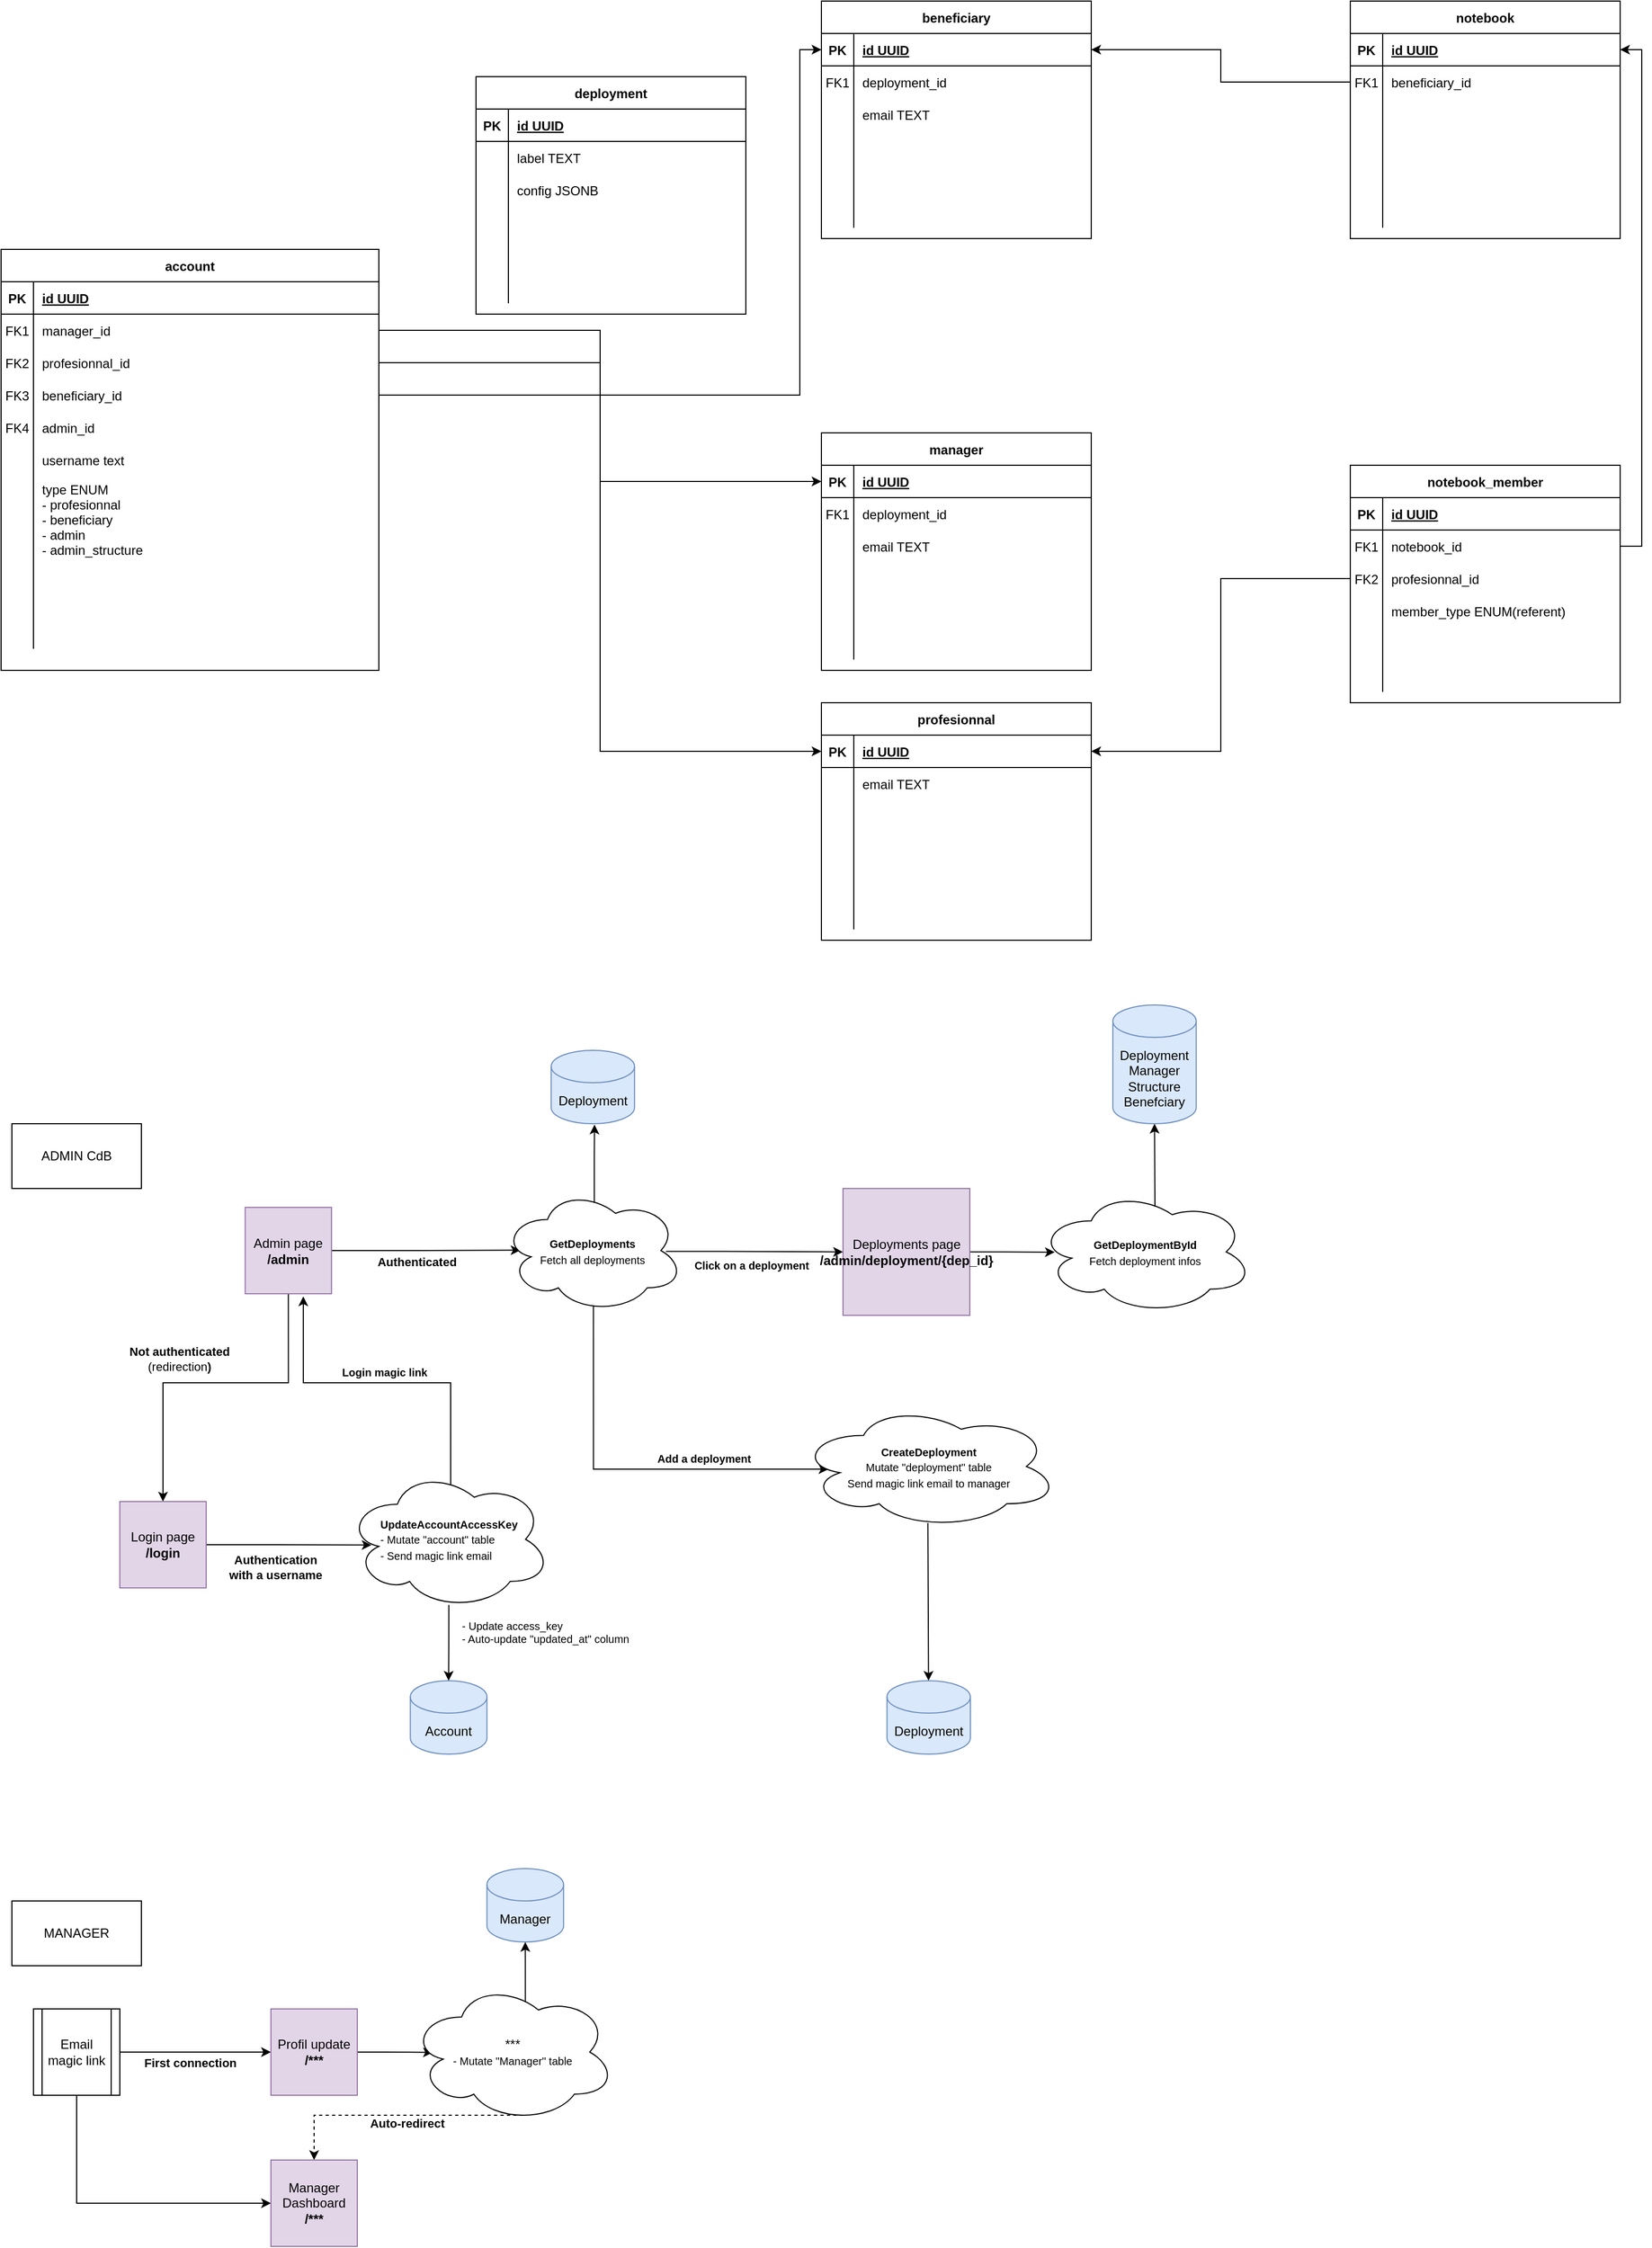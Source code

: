 <mxfile version="16.6.3" type="device"><diagram id="R2lEEEUBdFMjLlhIrx00" name="Page-1"><mxGraphModel dx="1435" dy="2407" grid="1" gridSize="10" guides="1" tooltips="1" connect="1" arrows="1" fold="1" page="1" pageScale="1" pageWidth="850" pageHeight="1100" math="0" shadow="0" extFonts="Permanent Marker^https://fonts.googleapis.com/css?family=Permanent+Marker"><root><mxCell id="0"/><mxCell id="1" parent="0"/><mxCell id="C-vyLk0tnHw3VtMMgP7b-23" value="account" style="shape=table;startSize=30;container=1;collapsible=1;childLayout=tableLayout;fixedRows=1;rowLines=0;fontStyle=1;align=center;resizeLast=1;" parent="1" vertex="1"><mxGeometry x="70" y="-810" width="350" height="390" as="geometry"/></mxCell><mxCell id="C-vyLk0tnHw3VtMMgP7b-24" value="" style="shape=partialRectangle;collapsible=0;dropTarget=0;pointerEvents=0;fillColor=none;points=[[0,0.5],[1,0.5]];portConstraint=eastwest;top=0;left=0;right=0;bottom=1;" parent="C-vyLk0tnHw3VtMMgP7b-23" vertex="1"><mxGeometry y="30" width="350" height="30" as="geometry"/></mxCell><mxCell id="C-vyLk0tnHw3VtMMgP7b-25" value="PK" style="shape=partialRectangle;overflow=hidden;connectable=0;fillColor=none;top=0;left=0;bottom=0;right=0;fontStyle=1;" parent="C-vyLk0tnHw3VtMMgP7b-24" vertex="1"><mxGeometry width="30" height="30" as="geometry"><mxRectangle width="30" height="30" as="alternateBounds"/></mxGeometry></mxCell><mxCell id="C-vyLk0tnHw3VtMMgP7b-26" value="id UUID" style="shape=partialRectangle;overflow=hidden;connectable=0;fillColor=none;top=0;left=0;bottom=0;right=0;align=left;spacingLeft=6;fontStyle=5;" parent="C-vyLk0tnHw3VtMMgP7b-24" vertex="1"><mxGeometry x="30" width="320" height="30" as="geometry"><mxRectangle width="320" height="30" as="alternateBounds"/></mxGeometry></mxCell><mxCell id="C-vyLk0tnHw3VtMMgP7b-27" value="" style="shape=partialRectangle;collapsible=0;dropTarget=0;pointerEvents=0;fillColor=none;points=[[0,0.5],[1,0.5]];portConstraint=eastwest;top=0;left=0;right=0;bottom=0;" parent="C-vyLk0tnHw3VtMMgP7b-23" vertex="1"><mxGeometry y="60" width="350" height="30" as="geometry"/></mxCell><mxCell id="C-vyLk0tnHw3VtMMgP7b-28" value="FK1" style="shape=partialRectangle;overflow=hidden;connectable=0;fillColor=none;top=0;left=0;bottom=0;right=0;" parent="C-vyLk0tnHw3VtMMgP7b-27" vertex="1"><mxGeometry width="30" height="30" as="geometry"><mxRectangle width="30" height="30" as="alternateBounds"/></mxGeometry></mxCell><mxCell id="C-vyLk0tnHw3VtMMgP7b-29" value="manager_id" style="shape=partialRectangle;overflow=hidden;connectable=0;fillColor=none;top=0;left=0;bottom=0;right=0;align=left;spacingLeft=6;" parent="C-vyLk0tnHw3VtMMgP7b-27" vertex="1"><mxGeometry x="30" width="320" height="30" as="geometry"><mxRectangle width="320" height="30" as="alternateBounds"/></mxGeometry></mxCell><mxCell id="tejr8OILe2dR3fvIAUpk-4" value="" style="shape=partialRectangle;collapsible=0;dropTarget=0;pointerEvents=0;fillColor=none;points=[[0,0.5],[1,0.5]];portConstraint=eastwest;top=0;left=0;right=0;bottom=0;" parent="C-vyLk0tnHw3VtMMgP7b-23" vertex="1"><mxGeometry y="90" width="350" height="30" as="geometry"/></mxCell><mxCell id="tejr8OILe2dR3fvIAUpk-5" value="FK2" style="shape=partialRectangle;overflow=hidden;connectable=0;fillColor=none;top=0;left=0;bottom=0;right=0;" parent="tejr8OILe2dR3fvIAUpk-4" vertex="1"><mxGeometry width="30" height="30" as="geometry"><mxRectangle width="30" height="30" as="alternateBounds"/></mxGeometry></mxCell><mxCell id="tejr8OILe2dR3fvIAUpk-6" value="profesionnal_id" style="shape=partialRectangle;overflow=hidden;connectable=0;fillColor=none;top=0;left=0;bottom=0;right=0;align=left;spacingLeft=6;" parent="tejr8OILe2dR3fvIAUpk-4" vertex="1"><mxGeometry x="30" width="320" height="30" as="geometry"><mxRectangle width="320" height="30" as="alternateBounds"/></mxGeometry></mxCell><mxCell id="tejr8OILe2dR3fvIAUpk-7" value="" style="shape=partialRectangle;collapsible=0;dropTarget=0;pointerEvents=0;fillColor=none;points=[[0,0.5],[1,0.5]];portConstraint=eastwest;top=0;left=0;right=0;bottom=0;" parent="C-vyLk0tnHw3VtMMgP7b-23" vertex="1"><mxGeometry y="120" width="350" height="30" as="geometry"/></mxCell><mxCell id="tejr8OILe2dR3fvIAUpk-8" value="FK3" style="shape=partialRectangle;overflow=hidden;connectable=0;fillColor=none;top=0;left=0;bottom=0;right=0;" parent="tejr8OILe2dR3fvIAUpk-7" vertex="1"><mxGeometry width="30" height="30" as="geometry"><mxRectangle width="30" height="30" as="alternateBounds"/></mxGeometry></mxCell><mxCell id="tejr8OILe2dR3fvIAUpk-9" value="beneficiary_id" style="shape=partialRectangle;overflow=hidden;connectable=0;fillColor=none;top=0;left=0;bottom=0;right=0;align=left;spacingLeft=6;" parent="tejr8OILe2dR3fvIAUpk-7" vertex="1"><mxGeometry x="30" width="320" height="30" as="geometry"><mxRectangle width="320" height="30" as="alternateBounds"/></mxGeometry></mxCell><mxCell id="tejr8OILe2dR3fvIAUpk-10" value="" style="shape=partialRectangle;collapsible=0;dropTarget=0;pointerEvents=0;fillColor=none;points=[[0,0.5],[1,0.5]];portConstraint=eastwest;top=0;left=0;right=0;bottom=0;" parent="C-vyLk0tnHw3VtMMgP7b-23" vertex="1"><mxGeometry y="150" width="350" height="30" as="geometry"/></mxCell><mxCell id="tejr8OILe2dR3fvIAUpk-11" value="FK4" style="shape=partialRectangle;overflow=hidden;connectable=0;fillColor=none;top=0;left=0;bottom=0;right=0;" parent="tejr8OILe2dR3fvIAUpk-10" vertex="1"><mxGeometry width="30" height="30" as="geometry"><mxRectangle width="30" height="30" as="alternateBounds"/></mxGeometry></mxCell><mxCell id="tejr8OILe2dR3fvIAUpk-12" value="admin_id" style="shape=partialRectangle;overflow=hidden;connectable=0;fillColor=none;top=0;left=0;bottom=0;right=0;align=left;spacingLeft=6;" parent="tejr8OILe2dR3fvIAUpk-10" vertex="1"><mxGeometry x="30" width="320" height="30" as="geometry"><mxRectangle width="320" height="30" as="alternateBounds"/></mxGeometry></mxCell><mxCell id="tejr8OILe2dR3fvIAUpk-1" value="" style="shape=partialRectangle;collapsible=0;dropTarget=0;pointerEvents=0;fillColor=none;points=[[0,0.5],[1,0.5]];portConstraint=eastwest;top=0;left=0;right=0;bottom=0;" parent="C-vyLk0tnHw3VtMMgP7b-23" vertex="1"><mxGeometry y="180" width="350" height="30" as="geometry"/></mxCell><mxCell id="tejr8OILe2dR3fvIAUpk-2" value="" style="shape=partialRectangle;overflow=hidden;connectable=0;fillColor=none;top=0;left=0;bottom=0;right=0;" parent="tejr8OILe2dR3fvIAUpk-1" vertex="1"><mxGeometry width="30" height="30" as="geometry"><mxRectangle width="30" height="30" as="alternateBounds"/></mxGeometry></mxCell><mxCell id="tejr8OILe2dR3fvIAUpk-3" value="username text" style="shape=partialRectangle;overflow=hidden;connectable=0;fillColor=none;top=0;left=0;bottom=0;right=0;align=left;spacingLeft=6;" parent="tejr8OILe2dR3fvIAUpk-1" vertex="1"><mxGeometry x="30" width="320" height="30" as="geometry"><mxRectangle width="320" height="30" as="alternateBounds"/></mxGeometry></mxCell><mxCell id="tejr8OILe2dR3fvIAUpk-138" value="" style="shape=partialRectangle;collapsible=0;dropTarget=0;pointerEvents=0;fillColor=none;points=[[0,0.5],[1,0.5]];portConstraint=eastwest;top=0;left=0;right=0;bottom=0;" parent="C-vyLk0tnHw3VtMMgP7b-23" vertex="1"><mxGeometry y="210" width="350" height="80" as="geometry"/></mxCell><mxCell id="tejr8OILe2dR3fvIAUpk-139" value="" style="shape=partialRectangle;overflow=hidden;connectable=0;fillColor=none;top=0;left=0;bottom=0;right=0;" parent="tejr8OILe2dR3fvIAUpk-138" vertex="1"><mxGeometry width="30" height="80" as="geometry"><mxRectangle width="30" height="80" as="alternateBounds"/></mxGeometry></mxCell><mxCell id="tejr8OILe2dR3fvIAUpk-140" value="type ENUM&#xA;- profesionnal&#xA;- beneficiary&#xA;- admin&#xA;- admin_structure" style="shape=partialRectangle;overflow=hidden;connectable=0;fillColor=none;top=0;left=0;bottom=0;right=0;align=left;spacingLeft=6;" parent="tejr8OILe2dR3fvIAUpk-138" vertex="1"><mxGeometry x="30" width="320" height="80" as="geometry"><mxRectangle width="320" height="80" as="alternateBounds"/></mxGeometry></mxCell><mxCell id="tejr8OILe2dR3fvIAUpk-144" value="" style="shape=partialRectangle;collapsible=0;dropTarget=0;pointerEvents=0;fillColor=none;points=[[0,0.5],[1,0.5]];portConstraint=eastwest;top=0;left=0;right=0;bottom=0;" parent="C-vyLk0tnHw3VtMMgP7b-23" vertex="1"><mxGeometry y="290" width="350" height="80" as="geometry"/></mxCell><mxCell id="tejr8OILe2dR3fvIAUpk-145" value="" style="shape=partialRectangle;overflow=hidden;connectable=0;fillColor=none;top=0;left=0;bottom=0;right=0;" parent="tejr8OILe2dR3fvIAUpk-144" vertex="1"><mxGeometry width="30" height="80" as="geometry"><mxRectangle width="30" height="80" as="alternateBounds"/></mxGeometry></mxCell><mxCell id="tejr8OILe2dR3fvIAUpk-146" value="" style="shape=partialRectangle;overflow=hidden;connectable=0;fillColor=none;top=0;left=0;bottom=0;right=0;align=left;spacingLeft=6;" parent="tejr8OILe2dR3fvIAUpk-144" vertex="1"><mxGeometry x="30" width="320" height="80" as="geometry"><mxRectangle width="320" height="80" as="alternateBounds"/></mxGeometry></mxCell><mxCell id="tejr8OILe2dR3fvIAUpk-13" value="manager" style="shape=table;startSize=30;container=1;collapsible=1;childLayout=tableLayout;fixedRows=1;rowLines=0;fontStyle=1;align=center;resizeLast=1;" parent="1" vertex="1"><mxGeometry x="830" y="-640" width="250" height="220" as="geometry"/></mxCell><mxCell id="tejr8OILe2dR3fvIAUpk-14" value="" style="shape=partialRectangle;collapsible=0;dropTarget=0;pointerEvents=0;fillColor=none;points=[[0,0.5],[1,0.5]];portConstraint=eastwest;top=0;left=0;right=0;bottom=1;" parent="tejr8OILe2dR3fvIAUpk-13" vertex="1"><mxGeometry y="30" width="250" height="30" as="geometry"/></mxCell><mxCell id="tejr8OILe2dR3fvIAUpk-15" value="PK" style="shape=partialRectangle;overflow=hidden;connectable=0;fillColor=none;top=0;left=0;bottom=0;right=0;fontStyle=1;" parent="tejr8OILe2dR3fvIAUpk-14" vertex="1"><mxGeometry width="30" height="30" as="geometry"><mxRectangle width="30" height="30" as="alternateBounds"/></mxGeometry></mxCell><mxCell id="tejr8OILe2dR3fvIAUpk-16" value="id UUID" style="shape=partialRectangle;overflow=hidden;connectable=0;fillColor=none;top=0;left=0;bottom=0;right=0;align=left;spacingLeft=6;fontStyle=5;" parent="tejr8OILe2dR3fvIAUpk-14" vertex="1"><mxGeometry x="30" width="220" height="30" as="geometry"><mxRectangle width="220" height="30" as="alternateBounds"/></mxGeometry></mxCell><mxCell id="tejr8OILe2dR3fvIAUpk-17" value="" style="shape=partialRectangle;collapsible=0;dropTarget=0;pointerEvents=0;fillColor=none;points=[[0,0.5],[1,0.5]];portConstraint=eastwest;top=0;left=0;right=0;bottom=0;" parent="tejr8OILe2dR3fvIAUpk-13" vertex="1"><mxGeometry y="60" width="250" height="30" as="geometry"/></mxCell><mxCell id="tejr8OILe2dR3fvIAUpk-18" value="FK1" style="shape=partialRectangle;overflow=hidden;connectable=0;fillColor=none;top=0;left=0;bottom=0;right=0;" parent="tejr8OILe2dR3fvIAUpk-17" vertex="1"><mxGeometry width="30" height="30" as="geometry"><mxRectangle width="30" height="30" as="alternateBounds"/></mxGeometry></mxCell><mxCell id="tejr8OILe2dR3fvIAUpk-19" value="deployment_id" style="shape=partialRectangle;overflow=hidden;connectable=0;fillColor=none;top=0;left=0;bottom=0;right=0;align=left;spacingLeft=6;" parent="tejr8OILe2dR3fvIAUpk-17" vertex="1"><mxGeometry x="30" width="220" height="30" as="geometry"><mxRectangle width="220" height="30" as="alternateBounds"/></mxGeometry></mxCell><mxCell id="tejr8OILe2dR3fvIAUpk-20" value="" style="shape=partialRectangle;collapsible=0;dropTarget=0;pointerEvents=0;fillColor=none;points=[[0,0.5],[1,0.5]];portConstraint=eastwest;top=0;left=0;right=0;bottom=0;" parent="tejr8OILe2dR3fvIAUpk-13" vertex="1"><mxGeometry y="90" width="250" height="30" as="geometry"/></mxCell><mxCell id="tejr8OILe2dR3fvIAUpk-21" value="" style="shape=partialRectangle;overflow=hidden;connectable=0;fillColor=none;top=0;left=0;bottom=0;right=0;" parent="tejr8OILe2dR3fvIAUpk-20" vertex="1"><mxGeometry width="30" height="30" as="geometry"><mxRectangle width="30" height="30" as="alternateBounds"/></mxGeometry></mxCell><mxCell id="tejr8OILe2dR3fvIAUpk-22" value="email TEXT" style="shape=partialRectangle;overflow=hidden;connectable=0;fillColor=none;top=0;left=0;bottom=0;right=0;align=left;spacingLeft=6;" parent="tejr8OILe2dR3fvIAUpk-20" vertex="1"><mxGeometry x="30" width="220" height="30" as="geometry"><mxRectangle width="220" height="30" as="alternateBounds"/></mxGeometry></mxCell><mxCell id="tejr8OILe2dR3fvIAUpk-23" value="" style="shape=partialRectangle;collapsible=0;dropTarget=0;pointerEvents=0;fillColor=none;points=[[0,0.5],[1,0.5]];portConstraint=eastwest;top=0;left=0;right=0;bottom=0;" parent="tejr8OILe2dR3fvIAUpk-13" vertex="1"><mxGeometry y="120" width="250" height="30" as="geometry"/></mxCell><mxCell id="tejr8OILe2dR3fvIAUpk-24" value="" style="shape=partialRectangle;overflow=hidden;connectable=0;fillColor=none;top=0;left=0;bottom=0;right=0;" parent="tejr8OILe2dR3fvIAUpk-23" vertex="1"><mxGeometry width="30" height="30" as="geometry"><mxRectangle width="30" height="30" as="alternateBounds"/></mxGeometry></mxCell><mxCell id="tejr8OILe2dR3fvIAUpk-25" value="" style="shape=partialRectangle;overflow=hidden;connectable=0;fillColor=none;top=0;left=0;bottom=0;right=0;align=left;spacingLeft=6;" parent="tejr8OILe2dR3fvIAUpk-23" vertex="1"><mxGeometry x="30" width="220" height="30" as="geometry"><mxRectangle width="220" height="30" as="alternateBounds"/></mxGeometry></mxCell><mxCell id="tejr8OILe2dR3fvIAUpk-26" value="" style="shape=partialRectangle;collapsible=0;dropTarget=0;pointerEvents=0;fillColor=none;points=[[0,0.5],[1,0.5]];portConstraint=eastwest;top=0;left=0;right=0;bottom=0;" parent="tejr8OILe2dR3fvIAUpk-13" vertex="1"><mxGeometry y="150" width="250" height="30" as="geometry"/></mxCell><mxCell id="tejr8OILe2dR3fvIAUpk-27" value="" style="shape=partialRectangle;overflow=hidden;connectable=0;fillColor=none;top=0;left=0;bottom=0;right=0;" parent="tejr8OILe2dR3fvIAUpk-26" vertex="1"><mxGeometry width="30" height="30" as="geometry"><mxRectangle width="30" height="30" as="alternateBounds"/></mxGeometry></mxCell><mxCell id="tejr8OILe2dR3fvIAUpk-28" value="" style="shape=partialRectangle;overflow=hidden;connectable=0;fillColor=none;top=0;left=0;bottom=0;right=0;align=left;spacingLeft=6;" parent="tejr8OILe2dR3fvIAUpk-26" vertex="1"><mxGeometry x="30" width="220" height="30" as="geometry"><mxRectangle width="220" height="30" as="alternateBounds"/></mxGeometry></mxCell><mxCell id="tejr8OILe2dR3fvIAUpk-29" value="" style="shape=partialRectangle;collapsible=0;dropTarget=0;pointerEvents=0;fillColor=none;points=[[0,0.5],[1,0.5]];portConstraint=eastwest;top=0;left=0;right=0;bottom=0;" parent="tejr8OILe2dR3fvIAUpk-13" vertex="1"><mxGeometry y="180" width="250" height="30" as="geometry"/></mxCell><mxCell id="tejr8OILe2dR3fvIAUpk-30" value="" style="shape=partialRectangle;overflow=hidden;connectable=0;fillColor=none;top=0;left=0;bottom=0;right=0;" parent="tejr8OILe2dR3fvIAUpk-29" vertex="1"><mxGeometry width="30" height="30" as="geometry"><mxRectangle width="30" height="30" as="alternateBounds"/></mxGeometry></mxCell><mxCell id="tejr8OILe2dR3fvIAUpk-31" value="" style="shape=partialRectangle;overflow=hidden;connectable=0;fillColor=none;top=0;left=0;bottom=0;right=0;align=left;spacingLeft=6;" parent="tejr8OILe2dR3fvIAUpk-29" vertex="1"><mxGeometry x="30" width="220" height="30" as="geometry"><mxRectangle width="220" height="30" as="alternateBounds"/></mxGeometry></mxCell><mxCell id="tejr8OILe2dR3fvIAUpk-32" style="edgeStyle=orthogonalEdgeStyle;rounded=0;orthogonalLoop=1;jettySize=auto;html=1;entryX=0;entryY=0.5;entryDx=0;entryDy=0;" parent="1" source="C-vyLk0tnHw3VtMMgP7b-27" target="tejr8OILe2dR3fvIAUpk-14" edge="1"><mxGeometry relative="1" as="geometry"/></mxCell><mxCell id="tejr8OILe2dR3fvIAUpk-33" value="beneficiary" style="shape=table;startSize=30;container=1;collapsible=1;childLayout=tableLayout;fixedRows=1;rowLines=0;fontStyle=1;align=center;resizeLast=1;" parent="1" vertex="1"><mxGeometry x="830" y="-1040" width="250" height="220" as="geometry"/></mxCell><mxCell id="tejr8OILe2dR3fvIAUpk-34" value="" style="shape=partialRectangle;collapsible=0;dropTarget=0;pointerEvents=0;fillColor=none;points=[[0,0.5],[1,0.5]];portConstraint=eastwest;top=0;left=0;right=0;bottom=1;" parent="tejr8OILe2dR3fvIAUpk-33" vertex="1"><mxGeometry y="30" width="250" height="30" as="geometry"/></mxCell><mxCell id="tejr8OILe2dR3fvIAUpk-35" value="PK" style="shape=partialRectangle;overflow=hidden;connectable=0;fillColor=none;top=0;left=0;bottom=0;right=0;fontStyle=1;" parent="tejr8OILe2dR3fvIAUpk-34" vertex="1"><mxGeometry width="30" height="30" as="geometry"><mxRectangle width="30" height="30" as="alternateBounds"/></mxGeometry></mxCell><mxCell id="tejr8OILe2dR3fvIAUpk-36" value="id UUID" style="shape=partialRectangle;overflow=hidden;connectable=0;fillColor=none;top=0;left=0;bottom=0;right=0;align=left;spacingLeft=6;fontStyle=5;" parent="tejr8OILe2dR3fvIAUpk-34" vertex="1"><mxGeometry x="30" width="220" height="30" as="geometry"><mxRectangle width="220" height="30" as="alternateBounds"/></mxGeometry></mxCell><mxCell id="tejr8OILe2dR3fvIAUpk-37" value="" style="shape=partialRectangle;collapsible=0;dropTarget=0;pointerEvents=0;fillColor=none;points=[[0,0.5],[1,0.5]];portConstraint=eastwest;top=0;left=0;right=0;bottom=0;" parent="tejr8OILe2dR3fvIAUpk-33" vertex="1"><mxGeometry y="60" width="250" height="30" as="geometry"/></mxCell><mxCell id="tejr8OILe2dR3fvIAUpk-38" value="FK1" style="shape=partialRectangle;overflow=hidden;connectable=0;fillColor=none;top=0;left=0;bottom=0;right=0;" parent="tejr8OILe2dR3fvIAUpk-37" vertex="1"><mxGeometry width="30" height="30" as="geometry"><mxRectangle width="30" height="30" as="alternateBounds"/></mxGeometry></mxCell><mxCell id="tejr8OILe2dR3fvIAUpk-39" value="deployment_id" style="shape=partialRectangle;overflow=hidden;connectable=0;fillColor=none;top=0;left=0;bottom=0;right=0;align=left;spacingLeft=6;" parent="tejr8OILe2dR3fvIAUpk-37" vertex="1"><mxGeometry x="30" width="220" height="30" as="geometry"><mxRectangle width="220" height="30" as="alternateBounds"/></mxGeometry></mxCell><mxCell id="tejr8OILe2dR3fvIAUpk-40" value="" style="shape=partialRectangle;collapsible=0;dropTarget=0;pointerEvents=0;fillColor=none;points=[[0,0.5],[1,0.5]];portConstraint=eastwest;top=0;left=0;right=0;bottom=0;" parent="tejr8OILe2dR3fvIAUpk-33" vertex="1"><mxGeometry y="90" width="250" height="30" as="geometry"/></mxCell><mxCell id="tejr8OILe2dR3fvIAUpk-41" value="" style="shape=partialRectangle;overflow=hidden;connectable=0;fillColor=none;top=0;left=0;bottom=0;right=0;" parent="tejr8OILe2dR3fvIAUpk-40" vertex="1"><mxGeometry width="30" height="30" as="geometry"><mxRectangle width="30" height="30" as="alternateBounds"/></mxGeometry></mxCell><mxCell id="tejr8OILe2dR3fvIAUpk-42" value="email TEXT" style="shape=partialRectangle;overflow=hidden;connectable=0;fillColor=none;top=0;left=0;bottom=0;right=0;align=left;spacingLeft=6;" parent="tejr8OILe2dR3fvIAUpk-40" vertex="1"><mxGeometry x="30" width="220" height="30" as="geometry"><mxRectangle width="220" height="30" as="alternateBounds"/></mxGeometry></mxCell><mxCell id="tejr8OILe2dR3fvIAUpk-43" value="" style="shape=partialRectangle;collapsible=0;dropTarget=0;pointerEvents=0;fillColor=none;points=[[0,0.5],[1,0.5]];portConstraint=eastwest;top=0;left=0;right=0;bottom=0;" parent="tejr8OILe2dR3fvIAUpk-33" vertex="1"><mxGeometry y="120" width="250" height="30" as="geometry"/></mxCell><mxCell id="tejr8OILe2dR3fvIAUpk-44" value="" style="shape=partialRectangle;overflow=hidden;connectable=0;fillColor=none;top=0;left=0;bottom=0;right=0;" parent="tejr8OILe2dR3fvIAUpk-43" vertex="1"><mxGeometry width="30" height="30" as="geometry"><mxRectangle width="30" height="30" as="alternateBounds"/></mxGeometry></mxCell><mxCell id="tejr8OILe2dR3fvIAUpk-45" value="" style="shape=partialRectangle;overflow=hidden;connectable=0;fillColor=none;top=0;left=0;bottom=0;right=0;align=left;spacingLeft=6;" parent="tejr8OILe2dR3fvIAUpk-43" vertex="1"><mxGeometry x="30" width="220" height="30" as="geometry"><mxRectangle width="220" height="30" as="alternateBounds"/></mxGeometry></mxCell><mxCell id="tejr8OILe2dR3fvIAUpk-46" value="" style="shape=partialRectangle;collapsible=0;dropTarget=0;pointerEvents=0;fillColor=none;points=[[0,0.5],[1,0.5]];portConstraint=eastwest;top=0;left=0;right=0;bottom=0;" parent="tejr8OILe2dR3fvIAUpk-33" vertex="1"><mxGeometry y="150" width="250" height="30" as="geometry"/></mxCell><mxCell id="tejr8OILe2dR3fvIAUpk-47" value="" style="shape=partialRectangle;overflow=hidden;connectable=0;fillColor=none;top=0;left=0;bottom=0;right=0;" parent="tejr8OILe2dR3fvIAUpk-46" vertex="1"><mxGeometry width="30" height="30" as="geometry"><mxRectangle width="30" height="30" as="alternateBounds"/></mxGeometry></mxCell><mxCell id="tejr8OILe2dR3fvIAUpk-48" value="" style="shape=partialRectangle;overflow=hidden;connectable=0;fillColor=none;top=0;left=0;bottom=0;right=0;align=left;spacingLeft=6;" parent="tejr8OILe2dR3fvIAUpk-46" vertex="1"><mxGeometry x="30" width="220" height="30" as="geometry"><mxRectangle width="220" height="30" as="alternateBounds"/></mxGeometry></mxCell><mxCell id="tejr8OILe2dR3fvIAUpk-49" value="" style="shape=partialRectangle;collapsible=0;dropTarget=0;pointerEvents=0;fillColor=none;points=[[0,0.5],[1,0.5]];portConstraint=eastwest;top=0;left=0;right=0;bottom=0;" parent="tejr8OILe2dR3fvIAUpk-33" vertex="1"><mxGeometry y="180" width="250" height="30" as="geometry"/></mxCell><mxCell id="tejr8OILe2dR3fvIAUpk-50" value="" style="shape=partialRectangle;overflow=hidden;connectable=0;fillColor=none;top=0;left=0;bottom=0;right=0;" parent="tejr8OILe2dR3fvIAUpk-49" vertex="1"><mxGeometry width="30" height="30" as="geometry"><mxRectangle width="30" height="30" as="alternateBounds"/></mxGeometry></mxCell><mxCell id="tejr8OILe2dR3fvIAUpk-51" value="" style="shape=partialRectangle;overflow=hidden;connectable=0;fillColor=none;top=0;left=0;bottom=0;right=0;align=left;spacingLeft=6;" parent="tejr8OILe2dR3fvIAUpk-49" vertex="1"><mxGeometry x="30" width="220" height="30" as="geometry"><mxRectangle width="220" height="30" as="alternateBounds"/></mxGeometry></mxCell><mxCell id="tejr8OILe2dR3fvIAUpk-52" style="edgeStyle=orthogonalEdgeStyle;rounded=0;orthogonalLoop=1;jettySize=auto;html=1;" parent="1" source="tejr8OILe2dR3fvIAUpk-7" target="tejr8OILe2dR3fvIAUpk-34" edge="1"><mxGeometry relative="1" as="geometry"><Array as="points"><mxPoint x="810" y="-675"/><mxPoint x="810" y="-995"/></Array></mxGeometry></mxCell><mxCell id="tejr8OILe2dR3fvIAUpk-53" value="notebook" style="shape=table;startSize=30;container=1;collapsible=1;childLayout=tableLayout;fixedRows=1;rowLines=0;fontStyle=1;align=center;resizeLast=1;" parent="1" vertex="1"><mxGeometry x="1320" y="-1040" width="250" height="220" as="geometry"/></mxCell><mxCell id="tejr8OILe2dR3fvIAUpk-54" value="" style="shape=partialRectangle;collapsible=0;dropTarget=0;pointerEvents=0;fillColor=none;points=[[0,0.5],[1,0.5]];portConstraint=eastwest;top=0;left=0;right=0;bottom=1;" parent="tejr8OILe2dR3fvIAUpk-53" vertex="1"><mxGeometry y="30" width="250" height="30" as="geometry"/></mxCell><mxCell id="tejr8OILe2dR3fvIAUpk-55" value="PK" style="shape=partialRectangle;overflow=hidden;connectable=0;fillColor=none;top=0;left=0;bottom=0;right=0;fontStyle=1;" parent="tejr8OILe2dR3fvIAUpk-54" vertex="1"><mxGeometry width="30" height="30" as="geometry"><mxRectangle width="30" height="30" as="alternateBounds"/></mxGeometry></mxCell><mxCell id="tejr8OILe2dR3fvIAUpk-56" value="id UUID" style="shape=partialRectangle;overflow=hidden;connectable=0;fillColor=none;top=0;left=0;bottom=0;right=0;align=left;spacingLeft=6;fontStyle=5;" parent="tejr8OILe2dR3fvIAUpk-54" vertex="1"><mxGeometry x="30" width="220" height="30" as="geometry"><mxRectangle width="220" height="30" as="alternateBounds"/></mxGeometry></mxCell><mxCell id="tejr8OILe2dR3fvIAUpk-57" value="" style="shape=partialRectangle;collapsible=0;dropTarget=0;pointerEvents=0;fillColor=none;points=[[0,0.5],[1,0.5]];portConstraint=eastwest;top=0;left=0;right=0;bottom=0;" parent="tejr8OILe2dR3fvIAUpk-53" vertex="1"><mxGeometry y="60" width="250" height="30" as="geometry"/></mxCell><mxCell id="tejr8OILe2dR3fvIAUpk-58" value="FK1" style="shape=partialRectangle;overflow=hidden;connectable=0;fillColor=none;top=0;left=0;bottom=0;right=0;" parent="tejr8OILe2dR3fvIAUpk-57" vertex="1"><mxGeometry width="30" height="30" as="geometry"><mxRectangle width="30" height="30" as="alternateBounds"/></mxGeometry></mxCell><mxCell id="tejr8OILe2dR3fvIAUpk-59" value="beneficiary_id" style="shape=partialRectangle;overflow=hidden;connectable=0;fillColor=none;top=0;left=0;bottom=0;right=0;align=left;spacingLeft=6;" parent="tejr8OILe2dR3fvIAUpk-57" vertex="1"><mxGeometry x="30" width="220" height="30" as="geometry"><mxRectangle width="220" height="30" as="alternateBounds"/></mxGeometry></mxCell><mxCell id="tejr8OILe2dR3fvIAUpk-60" value="" style="shape=partialRectangle;collapsible=0;dropTarget=0;pointerEvents=0;fillColor=none;points=[[0,0.5],[1,0.5]];portConstraint=eastwest;top=0;left=0;right=0;bottom=0;" parent="tejr8OILe2dR3fvIAUpk-53" vertex="1"><mxGeometry y="90" width="250" height="30" as="geometry"/></mxCell><mxCell id="tejr8OILe2dR3fvIAUpk-61" value="" style="shape=partialRectangle;overflow=hidden;connectable=0;fillColor=none;top=0;left=0;bottom=0;right=0;" parent="tejr8OILe2dR3fvIAUpk-60" vertex="1"><mxGeometry width="30" height="30" as="geometry"><mxRectangle width="30" height="30" as="alternateBounds"/></mxGeometry></mxCell><mxCell id="tejr8OILe2dR3fvIAUpk-62" value="" style="shape=partialRectangle;overflow=hidden;connectable=0;fillColor=none;top=0;left=0;bottom=0;right=0;align=left;spacingLeft=6;" parent="tejr8OILe2dR3fvIAUpk-60" vertex="1"><mxGeometry x="30" width="220" height="30" as="geometry"><mxRectangle width="220" height="30" as="alternateBounds"/></mxGeometry></mxCell><mxCell id="tejr8OILe2dR3fvIAUpk-63" value="" style="shape=partialRectangle;collapsible=0;dropTarget=0;pointerEvents=0;fillColor=none;points=[[0,0.5],[1,0.5]];portConstraint=eastwest;top=0;left=0;right=0;bottom=0;" parent="tejr8OILe2dR3fvIAUpk-53" vertex="1"><mxGeometry y="120" width="250" height="30" as="geometry"/></mxCell><mxCell id="tejr8OILe2dR3fvIAUpk-64" value="" style="shape=partialRectangle;overflow=hidden;connectable=0;fillColor=none;top=0;left=0;bottom=0;right=0;" parent="tejr8OILe2dR3fvIAUpk-63" vertex="1"><mxGeometry width="30" height="30" as="geometry"><mxRectangle width="30" height="30" as="alternateBounds"/></mxGeometry></mxCell><mxCell id="tejr8OILe2dR3fvIAUpk-65" value="" style="shape=partialRectangle;overflow=hidden;connectable=0;fillColor=none;top=0;left=0;bottom=0;right=0;align=left;spacingLeft=6;" parent="tejr8OILe2dR3fvIAUpk-63" vertex="1"><mxGeometry x="30" width="220" height="30" as="geometry"><mxRectangle width="220" height="30" as="alternateBounds"/></mxGeometry></mxCell><mxCell id="tejr8OILe2dR3fvIAUpk-66" value="" style="shape=partialRectangle;collapsible=0;dropTarget=0;pointerEvents=0;fillColor=none;points=[[0,0.5],[1,0.5]];portConstraint=eastwest;top=0;left=0;right=0;bottom=0;" parent="tejr8OILe2dR3fvIAUpk-53" vertex="1"><mxGeometry y="150" width="250" height="30" as="geometry"/></mxCell><mxCell id="tejr8OILe2dR3fvIAUpk-67" value="" style="shape=partialRectangle;overflow=hidden;connectable=0;fillColor=none;top=0;left=0;bottom=0;right=0;" parent="tejr8OILe2dR3fvIAUpk-66" vertex="1"><mxGeometry width="30" height="30" as="geometry"><mxRectangle width="30" height="30" as="alternateBounds"/></mxGeometry></mxCell><mxCell id="tejr8OILe2dR3fvIAUpk-68" value="" style="shape=partialRectangle;overflow=hidden;connectable=0;fillColor=none;top=0;left=0;bottom=0;right=0;align=left;spacingLeft=6;" parent="tejr8OILe2dR3fvIAUpk-66" vertex="1"><mxGeometry x="30" width="220" height="30" as="geometry"><mxRectangle width="220" height="30" as="alternateBounds"/></mxGeometry></mxCell><mxCell id="tejr8OILe2dR3fvIAUpk-69" value="" style="shape=partialRectangle;collapsible=0;dropTarget=0;pointerEvents=0;fillColor=none;points=[[0,0.5],[1,0.5]];portConstraint=eastwest;top=0;left=0;right=0;bottom=0;" parent="tejr8OILe2dR3fvIAUpk-53" vertex="1"><mxGeometry y="180" width="250" height="30" as="geometry"/></mxCell><mxCell id="tejr8OILe2dR3fvIAUpk-70" value="" style="shape=partialRectangle;overflow=hidden;connectable=0;fillColor=none;top=0;left=0;bottom=0;right=0;" parent="tejr8OILe2dR3fvIAUpk-69" vertex="1"><mxGeometry width="30" height="30" as="geometry"><mxRectangle width="30" height="30" as="alternateBounds"/></mxGeometry></mxCell><mxCell id="tejr8OILe2dR3fvIAUpk-71" value="" style="shape=partialRectangle;overflow=hidden;connectable=0;fillColor=none;top=0;left=0;bottom=0;right=0;align=left;spacingLeft=6;" parent="tejr8OILe2dR3fvIAUpk-69" vertex="1"><mxGeometry x="30" width="220" height="30" as="geometry"><mxRectangle width="220" height="30" as="alternateBounds"/></mxGeometry></mxCell><mxCell id="tejr8OILe2dR3fvIAUpk-73" value="profesionnal" style="shape=table;startSize=30;container=1;collapsible=1;childLayout=tableLayout;fixedRows=1;rowLines=0;fontStyle=1;align=center;resizeLast=1;" parent="1" vertex="1"><mxGeometry x="830" y="-390" width="250" height="220" as="geometry"/></mxCell><mxCell id="tejr8OILe2dR3fvIAUpk-74" value="" style="shape=partialRectangle;collapsible=0;dropTarget=0;pointerEvents=0;fillColor=none;points=[[0,0.5],[1,0.5]];portConstraint=eastwest;top=0;left=0;right=0;bottom=1;" parent="tejr8OILe2dR3fvIAUpk-73" vertex="1"><mxGeometry y="30" width="250" height="30" as="geometry"/></mxCell><mxCell id="tejr8OILe2dR3fvIAUpk-75" value="PK" style="shape=partialRectangle;overflow=hidden;connectable=0;fillColor=none;top=0;left=0;bottom=0;right=0;fontStyle=1;" parent="tejr8OILe2dR3fvIAUpk-74" vertex="1"><mxGeometry width="30" height="30" as="geometry"><mxRectangle width="30" height="30" as="alternateBounds"/></mxGeometry></mxCell><mxCell id="tejr8OILe2dR3fvIAUpk-76" value="id UUID" style="shape=partialRectangle;overflow=hidden;connectable=0;fillColor=none;top=0;left=0;bottom=0;right=0;align=left;spacingLeft=6;fontStyle=5;" parent="tejr8OILe2dR3fvIAUpk-74" vertex="1"><mxGeometry x="30" width="220" height="30" as="geometry"><mxRectangle width="220" height="30" as="alternateBounds"/></mxGeometry></mxCell><mxCell id="tejr8OILe2dR3fvIAUpk-77" value="" style="shape=partialRectangle;collapsible=0;dropTarget=0;pointerEvents=0;fillColor=none;points=[[0,0.5],[1,0.5]];portConstraint=eastwest;top=0;left=0;right=0;bottom=0;" parent="tejr8OILe2dR3fvIAUpk-73" vertex="1"><mxGeometry y="60" width="250" height="30" as="geometry"/></mxCell><mxCell id="tejr8OILe2dR3fvIAUpk-78" value="" style="shape=partialRectangle;overflow=hidden;connectable=0;fillColor=none;top=0;left=0;bottom=0;right=0;" parent="tejr8OILe2dR3fvIAUpk-77" vertex="1"><mxGeometry width="30" height="30" as="geometry"><mxRectangle width="30" height="30" as="alternateBounds"/></mxGeometry></mxCell><mxCell id="tejr8OILe2dR3fvIAUpk-79" value="email TEXT" style="shape=partialRectangle;overflow=hidden;connectable=0;fillColor=none;top=0;left=0;bottom=0;right=0;align=left;spacingLeft=6;" parent="tejr8OILe2dR3fvIAUpk-77" vertex="1"><mxGeometry x="30" width="220" height="30" as="geometry"><mxRectangle width="220" height="30" as="alternateBounds"/></mxGeometry></mxCell><mxCell id="tejr8OILe2dR3fvIAUpk-80" value="" style="shape=partialRectangle;collapsible=0;dropTarget=0;pointerEvents=0;fillColor=none;points=[[0,0.5],[1,0.5]];portConstraint=eastwest;top=0;left=0;right=0;bottom=0;" parent="tejr8OILe2dR3fvIAUpk-73" vertex="1"><mxGeometry y="90" width="250" height="30" as="geometry"/></mxCell><mxCell id="tejr8OILe2dR3fvIAUpk-81" value="" style="shape=partialRectangle;overflow=hidden;connectable=0;fillColor=none;top=0;left=0;bottom=0;right=0;" parent="tejr8OILe2dR3fvIAUpk-80" vertex="1"><mxGeometry width="30" height="30" as="geometry"><mxRectangle width="30" height="30" as="alternateBounds"/></mxGeometry></mxCell><mxCell id="tejr8OILe2dR3fvIAUpk-82" value="" style="shape=partialRectangle;overflow=hidden;connectable=0;fillColor=none;top=0;left=0;bottom=0;right=0;align=left;spacingLeft=6;" parent="tejr8OILe2dR3fvIAUpk-80" vertex="1"><mxGeometry x="30" width="220" height="30" as="geometry"><mxRectangle width="220" height="30" as="alternateBounds"/></mxGeometry></mxCell><mxCell id="tejr8OILe2dR3fvIAUpk-83" value="" style="shape=partialRectangle;collapsible=0;dropTarget=0;pointerEvents=0;fillColor=none;points=[[0,0.5],[1,0.5]];portConstraint=eastwest;top=0;left=0;right=0;bottom=0;" parent="tejr8OILe2dR3fvIAUpk-73" vertex="1"><mxGeometry y="120" width="250" height="30" as="geometry"/></mxCell><mxCell id="tejr8OILe2dR3fvIAUpk-84" value="" style="shape=partialRectangle;overflow=hidden;connectable=0;fillColor=none;top=0;left=0;bottom=0;right=0;" parent="tejr8OILe2dR3fvIAUpk-83" vertex="1"><mxGeometry width="30" height="30" as="geometry"><mxRectangle width="30" height="30" as="alternateBounds"/></mxGeometry></mxCell><mxCell id="tejr8OILe2dR3fvIAUpk-85" value="" style="shape=partialRectangle;overflow=hidden;connectable=0;fillColor=none;top=0;left=0;bottom=0;right=0;align=left;spacingLeft=6;" parent="tejr8OILe2dR3fvIAUpk-83" vertex="1"><mxGeometry x="30" width="220" height="30" as="geometry"><mxRectangle width="220" height="30" as="alternateBounds"/></mxGeometry></mxCell><mxCell id="tejr8OILe2dR3fvIAUpk-86" value="" style="shape=partialRectangle;collapsible=0;dropTarget=0;pointerEvents=0;fillColor=none;points=[[0,0.5],[1,0.5]];portConstraint=eastwest;top=0;left=0;right=0;bottom=0;" parent="tejr8OILe2dR3fvIAUpk-73" vertex="1"><mxGeometry y="150" width="250" height="30" as="geometry"/></mxCell><mxCell id="tejr8OILe2dR3fvIAUpk-87" value="" style="shape=partialRectangle;overflow=hidden;connectable=0;fillColor=none;top=0;left=0;bottom=0;right=0;" parent="tejr8OILe2dR3fvIAUpk-86" vertex="1"><mxGeometry width="30" height="30" as="geometry"><mxRectangle width="30" height="30" as="alternateBounds"/></mxGeometry></mxCell><mxCell id="tejr8OILe2dR3fvIAUpk-88" value="" style="shape=partialRectangle;overflow=hidden;connectable=0;fillColor=none;top=0;left=0;bottom=0;right=0;align=left;spacingLeft=6;" parent="tejr8OILe2dR3fvIAUpk-86" vertex="1"><mxGeometry x="30" width="220" height="30" as="geometry"><mxRectangle width="220" height="30" as="alternateBounds"/></mxGeometry></mxCell><mxCell id="tejr8OILe2dR3fvIAUpk-89" value="" style="shape=partialRectangle;collapsible=0;dropTarget=0;pointerEvents=0;fillColor=none;points=[[0,0.5],[1,0.5]];portConstraint=eastwest;top=0;left=0;right=0;bottom=0;" parent="tejr8OILe2dR3fvIAUpk-73" vertex="1"><mxGeometry y="180" width="250" height="30" as="geometry"/></mxCell><mxCell id="tejr8OILe2dR3fvIAUpk-90" value="" style="shape=partialRectangle;overflow=hidden;connectable=0;fillColor=none;top=0;left=0;bottom=0;right=0;" parent="tejr8OILe2dR3fvIAUpk-89" vertex="1"><mxGeometry width="30" height="30" as="geometry"><mxRectangle width="30" height="30" as="alternateBounds"/></mxGeometry></mxCell><mxCell id="tejr8OILe2dR3fvIAUpk-91" value="" style="shape=partialRectangle;overflow=hidden;connectable=0;fillColor=none;top=0;left=0;bottom=0;right=0;align=left;spacingLeft=6;" parent="tejr8OILe2dR3fvIAUpk-89" vertex="1"><mxGeometry x="30" width="220" height="30" as="geometry"><mxRectangle width="220" height="30" as="alternateBounds"/></mxGeometry></mxCell><mxCell id="tejr8OILe2dR3fvIAUpk-92" value="notebook_member" style="shape=table;startSize=30;container=1;collapsible=1;childLayout=tableLayout;fixedRows=1;rowLines=0;fontStyle=1;align=center;resizeLast=1;" parent="1" vertex="1"><mxGeometry x="1320" y="-610" width="250" height="220" as="geometry"/></mxCell><mxCell id="tejr8OILe2dR3fvIAUpk-93" value="" style="shape=partialRectangle;collapsible=0;dropTarget=0;pointerEvents=0;fillColor=none;points=[[0,0.5],[1,0.5]];portConstraint=eastwest;top=0;left=0;right=0;bottom=1;" parent="tejr8OILe2dR3fvIAUpk-92" vertex="1"><mxGeometry y="30" width="250" height="30" as="geometry"/></mxCell><mxCell id="tejr8OILe2dR3fvIAUpk-94" value="PK" style="shape=partialRectangle;overflow=hidden;connectable=0;fillColor=none;top=0;left=0;bottom=0;right=0;fontStyle=1;" parent="tejr8OILe2dR3fvIAUpk-93" vertex="1"><mxGeometry width="30" height="30" as="geometry"><mxRectangle width="30" height="30" as="alternateBounds"/></mxGeometry></mxCell><mxCell id="tejr8OILe2dR3fvIAUpk-95" value="id UUID" style="shape=partialRectangle;overflow=hidden;connectable=0;fillColor=none;top=0;left=0;bottom=0;right=0;align=left;spacingLeft=6;fontStyle=5;" parent="tejr8OILe2dR3fvIAUpk-93" vertex="1"><mxGeometry x="30" width="220" height="30" as="geometry"><mxRectangle width="220" height="30" as="alternateBounds"/></mxGeometry></mxCell><mxCell id="tejr8OILe2dR3fvIAUpk-96" value="" style="shape=partialRectangle;collapsible=0;dropTarget=0;pointerEvents=0;fillColor=none;points=[[0,0.5],[1,0.5]];portConstraint=eastwest;top=0;left=0;right=0;bottom=0;" parent="tejr8OILe2dR3fvIAUpk-92" vertex="1"><mxGeometry y="60" width="250" height="30" as="geometry"/></mxCell><mxCell id="tejr8OILe2dR3fvIAUpk-97" value="FK1" style="shape=partialRectangle;overflow=hidden;connectable=0;fillColor=none;top=0;left=0;bottom=0;right=0;" parent="tejr8OILe2dR3fvIAUpk-96" vertex="1"><mxGeometry width="30" height="30" as="geometry"><mxRectangle width="30" height="30" as="alternateBounds"/></mxGeometry></mxCell><mxCell id="tejr8OILe2dR3fvIAUpk-98" value="notebook_id" style="shape=partialRectangle;overflow=hidden;connectable=0;fillColor=none;top=0;left=0;bottom=0;right=0;align=left;spacingLeft=6;" parent="tejr8OILe2dR3fvIAUpk-96" vertex="1"><mxGeometry x="30" width="220" height="30" as="geometry"><mxRectangle width="220" height="30" as="alternateBounds"/></mxGeometry></mxCell><mxCell id="tejr8OILe2dR3fvIAUpk-99" value="" style="shape=partialRectangle;collapsible=0;dropTarget=0;pointerEvents=0;fillColor=none;points=[[0,0.5],[1,0.5]];portConstraint=eastwest;top=0;left=0;right=0;bottom=0;" parent="tejr8OILe2dR3fvIAUpk-92" vertex="1"><mxGeometry y="90" width="250" height="30" as="geometry"/></mxCell><mxCell id="tejr8OILe2dR3fvIAUpk-100" value="FK2" style="shape=partialRectangle;overflow=hidden;connectable=0;fillColor=none;top=0;left=0;bottom=0;right=0;" parent="tejr8OILe2dR3fvIAUpk-99" vertex="1"><mxGeometry width="30" height="30" as="geometry"><mxRectangle width="30" height="30" as="alternateBounds"/></mxGeometry></mxCell><mxCell id="tejr8OILe2dR3fvIAUpk-101" value="profesionnal_id" style="shape=partialRectangle;overflow=hidden;connectable=0;fillColor=none;top=0;left=0;bottom=0;right=0;align=left;spacingLeft=6;" parent="tejr8OILe2dR3fvIAUpk-99" vertex="1"><mxGeometry x="30" width="220" height="30" as="geometry"><mxRectangle width="220" height="30" as="alternateBounds"/></mxGeometry></mxCell><mxCell id="tejr8OILe2dR3fvIAUpk-102" value="" style="shape=partialRectangle;collapsible=0;dropTarget=0;pointerEvents=0;fillColor=none;points=[[0,0.5],[1,0.5]];portConstraint=eastwest;top=0;left=0;right=0;bottom=0;" parent="tejr8OILe2dR3fvIAUpk-92" vertex="1"><mxGeometry y="120" width="250" height="30" as="geometry"/></mxCell><mxCell id="tejr8OILe2dR3fvIAUpk-103" value="" style="shape=partialRectangle;overflow=hidden;connectable=0;fillColor=none;top=0;left=0;bottom=0;right=0;" parent="tejr8OILe2dR3fvIAUpk-102" vertex="1"><mxGeometry width="30" height="30" as="geometry"><mxRectangle width="30" height="30" as="alternateBounds"/></mxGeometry></mxCell><mxCell id="tejr8OILe2dR3fvIAUpk-104" value="member_type ENUM(referent)" style="shape=partialRectangle;overflow=hidden;connectable=0;fillColor=none;top=0;left=0;bottom=0;right=0;align=left;spacingLeft=6;" parent="tejr8OILe2dR3fvIAUpk-102" vertex="1"><mxGeometry x="30" width="220" height="30" as="geometry"><mxRectangle width="220" height="30" as="alternateBounds"/></mxGeometry></mxCell><mxCell id="tejr8OILe2dR3fvIAUpk-105" value="" style="shape=partialRectangle;collapsible=0;dropTarget=0;pointerEvents=0;fillColor=none;points=[[0,0.5],[1,0.5]];portConstraint=eastwest;top=0;left=0;right=0;bottom=0;" parent="tejr8OILe2dR3fvIAUpk-92" vertex="1"><mxGeometry y="150" width="250" height="30" as="geometry"/></mxCell><mxCell id="tejr8OILe2dR3fvIAUpk-106" value="" style="shape=partialRectangle;overflow=hidden;connectable=0;fillColor=none;top=0;left=0;bottom=0;right=0;" parent="tejr8OILe2dR3fvIAUpk-105" vertex="1"><mxGeometry width="30" height="30" as="geometry"><mxRectangle width="30" height="30" as="alternateBounds"/></mxGeometry></mxCell><mxCell id="tejr8OILe2dR3fvIAUpk-107" value="" style="shape=partialRectangle;overflow=hidden;connectable=0;fillColor=none;top=0;left=0;bottom=0;right=0;align=left;spacingLeft=6;" parent="tejr8OILe2dR3fvIAUpk-105" vertex="1"><mxGeometry x="30" width="220" height="30" as="geometry"><mxRectangle width="220" height="30" as="alternateBounds"/></mxGeometry></mxCell><mxCell id="tejr8OILe2dR3fvIAUpk-108" value="" style="shape=partialRectangle;collapsible=0;dropTarget=0;pointerEvents=0;fillColor=none;points=[[0,0.5],[1,0.5]];portConstraint=eastwest;top=0;left=0;right=0;bottom=0;" parent="tejr8OILe2dR3fvIAUpk-92" vertex="1"><mxGeometry y="180" width="250" height="30" as="geometry"/></mxCell><mxCell id="tejr8OILe2dR3fvIAUpk-109" value="" style="shape=partialRectangle;overflow=hidden;connectable=0;fillColor=none;top=0;left=0;bottom=0;right=0;" parent="tejr8OILe2dR3fvIAUpk-108" vertex="1"><mxGeometry width="30" height="30" as="geometry"><mxRectangle width="30" height="30" as="alternateBounds"/></mxGeometry></mxCell><mxCell id="tejr8OILe2dR3fvIAUpk-110" value="" style="shape=partialRectangle;overflow=hidden;connectable=0;fillColor=none;top=0;left=0;bottom=0;right=0;align=left;spacingLeft=6;" parent="tejr8OILe2dR3fvIAUpk-108" vertex="1"><mxGeometry x="30" width="220" height="30" as="geometry"><mxRectangle width="220" height="30" as="alternateBounds"/></mxGeometry></mxCell><mxCell id="tejr8OILe2dR3fvIAUpk-111" style="edgeStyle=orthogonalEdgeStyle;rounded=0;orthogonalLoop=1;jettySize=auto;html=1;exitX=0;exitY=0.5;exitDx=0;exitDy=0;entryX=1;entryY=0.5;entryDx=0;entryDy=0;startArrow=none;startFill=0;" parent="1" source="tejr8OILe2dR3fvIAUpk-99" target="tejr8OILe2dR3fvIAUpk-74" edge="1"><mxGeometry relative="1" as="geometry"/></mxCell><mxCell id="tejr8OILe2dR3fvIAUpk-113" style="edgeStyle=orthogonalEdgeStyle;rounded=0;orthogonalLoop=1;jettySize=auto;html=1;exitX=1;exitY=0.5;exitDx=0;exitDy=0;entryX=0;entryY=0.5;entryDx=0;entryDy=0;startArrow=none;startFill=0;" parent="1" source="tejr8OILe2dR3fvIAUpk-4" target="tejr8OILe2dR3fvIAUpk-74" edge="1"><mxGeometry relative="1" as="geometry"/></mxCell><mxCell id="tejr8OILe2dR3fvIAUpk-117" style="edgeStyle=orthogonalEdgeStyle;rounded=0;orthogonalLoop=1;jettySize=auto;html=1;exitX=1;exitY=0.5;exitDx=0;exitDy=0;entryX=1;entryY=0.5;entryDx=0;entryDy=0;startArrow=none;startFill=0;" parent="1" source="tejr8OILe2dR3fvIAUpk-96" target="tejr8OILe2dR3fvIAUpk-54" edge="1"><mxGeometry relative="1" as="geometry"/></mxCell><mxCell id="tejr8OILe2dR3fvIAUpk-118" style="edgeStyle=orthogonalEdgeStyle;rounded=0;orthogonalLoop=1;jettySize=auto;html=1;exitX=0;exitY=0.5;exitDx=0;exitDy=0;startArrow=none;startFill=0;" parent="1" source="tejr8OILe2dR3fvIAUpk-57" target="tejr8OILe2dR3fvIAUpk-34" edge="1"><mxGeometry relative="1" as="geometry"/></mxCell><mxCell id="tejr8OILe2dR3fvIAUpk-119" value="deployment" style="shape=table;startSize=30;container=1;collapsible=1;childLayout=tableLayout;fixedRows=1;rowLines=0;fontStyle=1;align=center;resizeLast=1;" parent="1" vertex="1"><mxGeometry x="510" y="-970" width="250" height="220" as="geometry"/></mxCell><mxCell id="tejr8OILe2dR3fvIAUpk-120" value="" style="shape=partialRectangle;collapsible=0;dropTarget=0;pointerEvents=0;fillColor=none;points=[[0,0.5],[1,0.5]];portConstraint=eastwest;top=0;left=0;right=0;bottom=1;" parent="tejr8OILe2dR3fvIAUpk-119" vertex="1"><mxGeometry y="30" width="250" height="30" as="geometry"/></mxCell><mxCell id="tejr8OILe2dR3fvIAUpk-121" value="PK" style="shape=partialRectangle;overflow=hidden;connectable=0;fillColor=none;top=0;left=0;bottom=0;right=0;fontStyle=1;" parent="tejr8OILe2dR3fvIAUpk-120" vertex="1"><mxGeometry width="30" height="30" as="geometry"><mxRectangle width="30" height="30" as="alternateBounds"/></mxGeometry></mxCell><mxCell id="tejr8OILe2dR3fvIAUpk-122" value="id UUID" style="shape=partialRectangle;overflow=hidden;connectable=0;fillColor=none;top=0;left=0;bottom=0;right=0;align=left;spacingLeft=6;fontStyle=5;" parent="tejr8OILe2dR3fvIAUpk-120" vertex="1"><mxGeometry x="30" width="220" height="30" as="geometry"><mxRectangle width="220" height="30" as="alternateBounds"/></mxGeometry></mxCell><mxCell id="tejr8OILe2dR3fvIAUpk-123" value="" style="shape=partialRectangle;collapsible=0;dropTarget=0;pointerEvents=0;fillColor=none;points=[[0,0.5],[1,0.5]];portConstraint=eastwest;top=0;left=0;right=0;bottom=0;" parent="tejr8OILe2dR3fvIAUpk-119" vertex="1"><mxGeometry y="60" width="250" height="30" as="geometry"/></mxCell><mxCell id="tejr8OILe2dR3fvIAUpk-124" value="" style="shape=partialRectangle;overflow=hidden;connectable=0;fillColor=none;top=0;left=0;bottom=0;right=0;" parent="tejr8OILe2dR3fvIAUpk-123" vertex="1"><mxGeometry width="30" height="30" as="geometry"><mxRectangle width="30" height="30" as="alternateBounds"/></mxGeometry></mxCell><mxCell id="tejr8OILe2dR3fvIAUpk-125" value="label TEXT" style="shape=partialRectangle;overflow=hidden;connectable=0;fillColor=none;top=0;left=0;bottom=0;right=0;align=left;spacingLeft=6;" parent="tejr8OILe2dR3fvIAUpk-123" vertex="1"><mxGeometry x="30" width="220" height="30" as="geometry"><mxRectangle width="220" height="30" as="alternateBounds"/></mxGeometry></mxCell><mxCell id="tejr8OILe2dR3fvIAUpk-126" value="" style="shape=partialRectangle;collapsible=0;dropTarget=0;pointerEvents=0;fillColor=none;points=[[0,0.5],[1,0.5]];portConstraint=eastwest;top=0;left=0;right=0;bottom=0;" parent="tejr8OILe2dR3fvIAUpk-119" vertex="1"><mxGeometry y="90" width="250" height="30" as="geometry"/></mxCell><mxCell id="tejr8OILe2dR3fvIAUpk-127" value="" style="shape=partialRectangle;overflow=hidden;connectable=0;fillColor=none;top=0;left=0;bottom=0;right=0;" parent="tejr8OILe2dR3fvIAUpk-126" vertex="1"><mxGeometry width="30" height="30" as="geometry"><mxRectangle width="30" height="30" as="alternateBounds"/></mxGeometry></mxCell><mxCell id="tejr8OILe2dR3fvIAUpk-128" value="config JSONB" style="shape=partialRectangle;overflow=hidden;connectable=0;fillColor=none;top=0;left=0;bottom=0;right=0;align=left;spacingLeft=6;" parent="tejr8OILe2dR3fvIAUpk-126" vertex="1"><mxGeometry x="30" width="220" height="30" as="geometry"><mxRectangle width="220" height="30" as="alternateBounds"/></mxGeometry></mxCell><mxCell id="tejr8OILe2dR3fvIAUpk-129" value="" style="shape=partialRectangle;collapsible=0;dropTarget=0;pointerEvents=0;fillColor=none;points=[[0,0.5],[1,0.5]];portConstraint=eastwest;top=0;left=0;right=0;bottom=0;" parent="tejr8OILe2dR3fvIAUpk-119" vertex="1"><mxGeometry y="120" width="250" height="30" as="geometry"/></mxCell><mxCell id="tejr8OILe2dR3fvIAUpk-130" value="" style="shape=partialRectangle;overflow=hidden;connectable=0;fillColor=none;top=0;left=0;bottom=0;right=0;" parent="tejr8OILe2dR3fvIAUpk-129" vertex="1"><mxGeometry width="30" height="30" as="geometry"><mxRectangle width="30" height="30" as="alternateBounds"/></mxGeometry></mxCell><mxCell id="tejr8OILe2dR3fvIAUpk-131" value="" style="shape=partialRectangle;overflow=hidden;connectable=0;fillColor=none;top=0;left=0;bottom=0;right=0;align=left;spacingLeft=6;" parent="tejr8OILe2dR3fvIAUpk-129" vertex="1"><mxGeometry x="30" width="220" height="30" as="geometry"><mxRectangle width="220" height="30" as="alternateBounds"/></mxGeometry></mxCell><mxCell id="tejr8OILe2dR3fvIAUpk-132" value="" style="shape=partialRectangle;collapsible=0;dropTarget=0;pointerEvents=0;fillColor=none;points=[[0,0.5],[1,0.5]];portConstraint=eastwest;top=0;left=0;right=0;bottom=0;" parent="tejr8OILe2dR3fvIAUpk-119" vertex="1"><mxGeometry y="150" width="250" height="30" as="geometry"/></mxCell><mxCell id="tejr8OILe2dR3fvIAUpk-133" value="" style="shape=partialRectangle;overflow=hidden;connectable=0;fillColor=none;top=0;left=0;bottom=0;right=0;" parent="tejr8OILe2dR3fvIAUpk-132" vertex="1"><mxGeometry width="30" height="30" as="geometry"><mxRectangle width="30" height="30" as="alternateBounds"/></mxGeometry></mxCell><mxCell id="tejr8OILe2dR3fvIAUpk-134" value="" style="shape=partialRectangle;overflow=hidden;connectable=0;fillColor=none;top=0;left=0;bottom=0;right=0;align=left;spacingLeft=6;" parent="tejr8OILe2dR3fvIAUpk-132" vertex="1"><mxGeometry x="30" width="220" height="30" as="geometry"><mxRectangle width="220" height="30" as="alternateBounds"/></mxGeometry></mxCell><mxCell id="tejr8OILe2dR3fvIAUpk-135" value="" style="shape=partialRectangle;collapsible=0;dropTarget=0;pointerEvents=0;fillColor=none;points=[[0,0.5],[1,0.5]];portConstraint=eastwest;top=0;left=0;right=0;bottom=0;" parent="tejr8OILe2dR3fvIAUpk-119" vertex="1"><mxGeometry y="180" width="250" height="30" as="geometry"/></mxCell><mxCell id="tejr8OILe2dR3fvIAUpk-136" value="" style="shape=partialRectangle;overflow=hidden;connectable=0;fillColor=none;top=0;left=0;bottom=0;right=0;" parent="tejr8OILe2dR3fvIAUpk-135" vertex="1"><mxGeometry width="30" height="30" as="geometry"><mxRectangle width="30" height="30" as="alternateBounds"/></mxGeometry></mxCell><mxCell id="tejr8OILe2dR3fvIAUpk-137" value="" style="shape=partialRectangle;overflow=hidden;connectable=0;fillColor=none;top=0;left=0;bottom=0;right=0;align=left;spacingLeft=6;" parent="tejr8OILe2dR3fvIAUpk-135" vertex="1"><mxGeometry x="30" width="220" height="30" as="geometry"><mxRectangle width="220" height="30" as="alternateBounds"/></mxGeometry></mxCell><mxCell id="b0l8em0e_ZYwEuucLl8l-1" value="ADMIN CdB" style="rounded=0;whiteSpace=wrap;html=1;" parent="1" vertex="1"><mxGeometry x="80" width="120" height="60" as="geometry"/></mxCell><mxCell id="b0l8em0e_ZYwEuucLl8l-3" style="edgeStyle=orthogonalEdgeStyle;rounded=0;orthogonalLoop=1;jettySize=auto;html=1;exitX=0.5;exitY=1;exitDx=0;exitDy=0;entryX=0.5;entryY=0;entryDx=0;entryDy=0;" parent="1" source="b0l8em0e_ZYwEuucLl8l-2" target="b0l8em0e_ZYwEuucLl8l-7" edge="1"><mxGeometry relative="1" as="geometry"><mxPoint x="200.0" y="352.5" as="targetPoint"/><mxPoint x="346.15" y="170" as="sourcePoint"/><Array as="points"><mxPoint x="336" y="240"/><mxPoint x="220" y="240"/></Array></mxGeometry></mxCell><mxCell id="b0l8em0e_ZYwEuucLl8l-6" value="&lt;div&gt;&lt;b&gt;Not authenticated&lt;/b&gt;&lt;/div&gt;&lt;div&gt;(redirection&lt;b&gt;)&lt;br&gt;&lt;/b&gt;&lt;/div&gt;" style="edgeLabel;html=1;align=center;verticalAlign=middle;resizable=0;points=[];" parent="b0l8em0e_ZYwEuucLl8l-3" vertex="1" connectable="0"><mxGeometry x="0.199" y="-1" relative="1" as="geometry"><mxPoint x="1" y="-21" as="offset"/></mxGeometry></mxCell><mxCell id="b0l8em0e_ZYwEuucLl8l-4" style="edgeStyle=orthogonalEdgeStyle;rounded=0;orthogonalLoop=1;jettySize=auto;html=1;exitX=1;exitY=0.5;exitDx=0;exitDy=0;entryX=0.101;entryY=0.497;entryDx=0;entryDy=0;entryPerimeter=0;" parent="1" source="b0l8em0e_ZYwEuucLl8l-2" target="b0l8em0e_ZYwEuucLl8l-18" edge="1"><mxGeometry relative="1" as="geometry"><mxPoint x="536.15" y="117.5" as="targetPoint"/></mxGeometry></mxCell><mxCell id="b0l8em0e_ZYwEuucLl8l-5" value="&lt;b&gt;Authenticated&lt;/b&gt;" style="edgeLabel;html=1;align=center;verticalAlign=middle;resizable=0;points=[];" parent="b0l8em0e_ZYwEuucLl8l-4" vertex="1" connectable="0"><mxGeometry x="-0.128" y="-1" relative="1" as="geometry"><mxPoint x="2" y="9" as="offset"/></mxGeometry></mxCell><mxCell id="b0l8em0e_ZYwEuucLl8l-2" value="&lt;div&gt;Admin page&lt;/div&gt;&lt;b&gt;/admin&lt;/b&gt;" style="whiteSpace=wrap;html=1;aspect=fixed;fillColor=#e1d5e7;strokeColor=#9673a6;" parent="1" vertex="1"><mxGeometry x="296.15" y="77.5" width="80" height="80" as="geometry"/></mxCell><mxCell id="b0l8em0e_ZYwEuucLl8l-8" style="edgeStyle=orthogonalEdgeStyle;rounded=0;orthogonalLoop=1;jettySize=auto;html=1;exitX=1;exitY=0.5;exitDx=0;exitDy=0;entryX=0.124;entryY=0.541;entryDx=0;entryDy=0;entryPerimeter=0;" parent="1" source="b0l8em0e_ZYwEuucLl8l-7" target="b0l8em0e_ZYwEuucLl8l-13" edge="1"><mxGeometry relative="1" as="geometry"><mxPoint x="526.15" y="280" as="targetPoint"/></mxGeometry></mxCell><mxCell id="b0l8em0e_ZYwEuucLl8l-9" value="&lt;b&gt;Authentication&lt;br&gt;with a username&lt;br&gt;&lt;/b&gt;" style="edgeLabel;html=1;align=center;verticalAlign=middle;resizable=0;points=[];" parent="b0l8em0e_ZYwEuucLl8l-8" vertex="1" connectable="0"><mxGeometry x="-0.12" relative="1" as="geometry"><mxPoint x="-3" y="20" as="offset"/></mxGeometry></mxCell><mxCell id="b0l8em0e_ZYwEuucLl8l-7" value="&lt;div&gt;Login page&lt;/div&gt;&lt;b&gt;/login&lt;/b&gt;" style="whiteSpace=wrap;html=1;aspect=fixed;fillColor=#e1d5e7;strokeColor=#9673a6;" parent="1" vertex="1"><mxGeometry x="180.0" y="350" width="80" height="80" as="geometry"/></mxCell><mxCell id="b0l8em0e_ZYwEuucLl8l-15" style="edgeStyle=orthogonalEdgeStyle;rounded=0;orthogonalLoop=1;jettySize=auto;html=1;entryX=0.5;entryY=0;entryDx=0;entryDy=0;entryPerimeter=0;exitX=0.501;exitY=0.967;exitDx=0;exitDy=0;exitPerimeter=0;" parent="1" source="b0l8em0e_ZYwEuucLl8l-13" target="b0l8em0e_ZYwEuucLl8l-14" edge="1"><mxGeometry relative="1" as="geometry"/></mxCell><mxCell id="b0l8em0e_ZYwEuucLl8l-17" value="&lt;div align=&quot;left&quot;&gt;- Update access_key&lt;/div&gt;&lt;div align=&quot;left&quot;&gt;- Auto-update &quot;updated_at&quot; column&lt;br&gt;&lt;/div&gt;" style="edgeLabel;html=1;align=center;verticalAlign=middle;resizable=0;points=[];fontSize=10;spacing=2;" parent="b0l8em0e_ZYwEuucLl8l-15" vertex="1" connectable="0"><mxGeometry x="-0.286" y="-1" relative="1" as="geometry"><mxPoint x="90" as="offset"/></mxGeometry></mxCell><mxCell id="b0l8em0e_ZYwEuucLl8l-19" style="edgeStyle=orthogonalEdgeStyle;rounded=0;orthogonalLoop=1;jettySize=auto;html=1;entryX=0.673;entryY=1.031;entryDx=0;entryDy=0;entryPerimeter=0;fontSize=10;exitX=0.51;exitY=0.121;exitDx=0;exitDy=0;exitPerimeter=0;" parent="1" source="b0l8em0e_ZYwEuucLl8l-13" target="b0l8em0e_ZYwEuucLl8l-2" edge="1"><mxGeometry relative="1" as="geometry"><Array as="points"><mxPoint x="487" y="240"/><mxPoint x="350" y="240"/></Array></mxGeometry></mxCell><mxCell id="b0l8em0e_ZYwEuucLl8l-20" value="&lt;b&gt;Login magic link&lt;br&gt;&lt;/b&gt;" style="edgeLabel;html=1;align=center;verticalAlign=middle;resizable=0;points=[];fontSize=10;" parent="b0l8em0e_ZYwEuucLl8l-19" vertex="1" connectable="0"><mxGeometry x="-0.011" y="-3" relative="1" as="geometry"><mxPoint x="-3" y="-7" as="offset"/></mxGeometry></mxCell><mxCell id="b0l8em0e_ZYwEuucLl8l-13" value="&lt;div align=&quot;center&quot;&gt;&lt;font style=&quot;font-size: 10px&quot;&gt;&lt;b&gt;UpdateAccountAccessKey&lt;/b&gt;&lt;br&gt;&lt;/font&gt;&lt;/div&gt;&lt;div align=&quot;left&quot;&gt;&lt;font style=&quot;font-size: 10px&quot;&gt;- Mutate &quot;account&quot; table&lt;/font&gt;&lt;br&gt;&lt;font style=&quot;font-size: 10px&quot;&gt;&lt;font style=&quot;font-size: 10px&quot;&gt;- Send magic&lt;font style=&quot;font-size: 10px&quot;&gt; link email&lt;/font&gt;&lt;/font&gt;&lt;/font&gt;&lt;br&gt;&lt;/div&gt;" style="ellipse;shape=cloud;whiteSpace=wrap;html=1;" parent="1" vertex="1"><mxGeometry x="389.64" y="320" width="190" height="130" as="geometry"/></mxCell><mxCell id="b0l8em0e_ZYwEuucLl8l-14" value="Account" style="shape=cylinder3;whiteSpace=wrap;html=1;boundedLbl=1;backgroundOutline=1;size=15;fillColor=#dae8fc;strokeColor=#6c8ebf;" parent="1" vertex="1"><mxGeometry x="449.14" y="516" width="71" height="68" as="geometry"/></mxCell><mxCell id="b0l8em0e_ZYwEuucLl8l-24" style="edgeStyle=orthogonalEdgeStyle;rounded=0;orthogonalLoop=1;jettySize=auto;html=1;fontSize=10;entryX=0;entryY=0.5;entryDx=0;entryDy=0;exitX=0.903;exitY=0.507;exitDx=0;exitDy=0;exitPerimeter=0;" parent="1" source="b0l8em0e_ZYwEuucLl8l-18" target="b0l8em0e_ZYwEuucLl8l-25" edge="1"><mxGeometry relative="1" as="geometry"><mxPoint x="840" y="130" as="targetPoint"/><mxPoint x="700" y="119" as="sourcePoint"/><Array as="points"><mxPoint x="740" y="118"/></Array></mxGeometry></mxCell><mxCell id="b0l8em0e_ZYwEuucLl8l-28" value="&lt;b&gt;Click on a deployment&lt;br&gt;&lt;/b&gt;" style="edgeLabel;html=1;align=center;verticalAlign=middle;resizable=0;points=[];fontSize=10;" parent="b0l8em0e_ZYwEuucLl8l-24" vertex="1" connectable="0"><mxGeometry x="-0.148" y="1" relative="1" as="geometry"><mxPoint x="9" y="13" as="offset"/></mxGeometry></mxCell><mxCell id="b0l8em0e_ZYwEuucLl8l-31" style="edgeStyle=orthogonalEdgeStyle;rounded=0;orthogonalLoop=1;jettySize=auto;html=1;exitX=0.503;exitY=0.946;exitDx=0;exitDy=0;exitPerimeter=0;fontSize=10;entryX=0.115;entryY=0.522;entryDx=0;entryDy=0;entryPerimeter=0;" parent="1" source="b0l8em0e_ZYwEuucLl8l-18" edge="1" target="b0l8em0e_ZYwEuucLl8l-35"><mxGeometry relative="1" as="geometry"><mxPoint x="850" y="320" as="targetPoint"/><Array as="points"><mxPoint x="619" y="320"/></Array></mxGeometry></mxCell><mxCell id="b0l8em0e_ZYwEuucLl8l-32" value="&lt;b&gt;Add a deployment&lt;/b&gt;" style="edgeLabel;html=1;align=center;verticalAlign=middle;resizable=0;points=[];fontSize=10;" parent="b0l8em0e_ZYwEuucLl8l-31" vertex="1" connectable="0"><mxGeometry x="0.186" y="3" relative="1" as="geometry"><mxPoint x="34" y="-7" as="offset"/></mxGeometry></mxCell><mxCell id="b0l8em0e_ZYwEuucLl8l-34" style="edgeStyle=orthogonalEdgeStyle;rounded=0;orthogonalLoop=1;jettySize=auto;html=1;entryX=0.52;entryY=1.012;entryDx=0;entryDy=0;entryPerimeter=0;fontSize=10;exitX=0.508;exitY=0.109;exitDx=0;exitDy=0;exitPerimeter=0;startArrow=none;startFill=0;" parent="1" source="b0l8em0e_ZYwEuucLl8l-18" target="b0l8em0e_ZYwEuucLl8l-33" edge="1"><mxGeometry relative="1" as="geometry"/></mxCell><mxCell id="b0l8em0e_ZYwEuucLl8l-18" value="&lt;div align=&quot;center&quot;&gt;&lt;b&gt;&lt;font style=&quot;font-size: 10px&quot;&gt;GetDeployments&lt;br&gt;&lt;/font&gt;&lt;/b&gt;&lt;/div&gt;&lt;div align=&quot;center&quot;&gt;&lt;font style=&quot;font-size: 10px&quot;&gt;Fetch all deployments&lt;/font&gt;&lt;br&gt;&lt;/div&gt;" style="ellipse;shape=cloud;whiteSpace=wrap;html=1;" parent="1" vertex="1"><mxGeometry x="534.22" y="60" width="168.08" height="115" as="geometry"/></mxCell><mxCell id="b0l8em0e_ZYwEuucLl8l-30" style="edgeStyle=orthogonalEdgeStyle;rounded=0;orthogonalLoop=1;jettySize=auto;html=1;exitX=1;exitY=0.5;exitDx=0;exitDy=0;entryX=0.081;entryY=0.502;entryDx=0;entryDy=0;entryPerimeter=0;fontSize=10;" parent="1" source="b0l8em0e_ZYwEuucLl8l-25" target="b0l8em0e_ZYwEuucLl8l-29" edge="1"><mxGeometry relative="1" as="geometry"/></mxCell><mxCell id="b0l8em0e_ZYwEuucLl8l-25" value="&lt;div&gt;Deployments page&lt;br&gt;&lt;/div&gt;&lt;b&gt;/admin/deployment/{dep_id}&lt;/b&gt;" style="whiteSpace=wrap;html=1;aspect=fixed;fillColor=#e1d5e7;strokeColor=#9673a6;" parent="1" vertex="1"><mxGeometry x="850" y="60" width="117.5" height="117.5" as="geometry"/></mxCell><mxCell id="b0l8em0e_ZYwEuucLl8l-29" value="&lt;div align=&quot;center&quot;&gt;&lt;font style=&quot;font-size: 10px&quot;&gt;&lt;b&gt;GetDeploymentById&lt;/b&gt;&lt;br&gt;&lt;/font&gt;&lt;/div&gt;&lt;div align=&quot;center&quot;&gt;&lt;font style=&quot;font-size: 10px&quot;&gt;Fetch deployment infos&lt;/font&gt;&lt;/div&gt;" style="ellipse;shape=cloud;whiteSpace=wrap;html=1;align=center;" parent="1" vertex="1"><mxGeometry x="1030" y="61.25" width="200" height="115" as="geometry"/></mxCell><mxCell id="b0l8em0e_ZYwEuucLl8l-33" value="Deployment" style="shape=cylinder3;whiteSpace=wrap;html=1;boundedLbl=1;backgroundOutline=1;size=15;fillColor=#dae8fc;strokeColor=#6c8ebf;" parent="1" vertex="1"><mxGeometry x="579.64" y="-68" width="77.24" height="68" as="geometry"/></mxCell><mxCell id="b0l8em0e_ZYwEuucLl8l-35" value="&lt;div align=&quot;center&quot;&gt;&lt;b&gt;&lt;font style=&quot;font-size: 10px&quot;&gt;CreateDeployment&lt;/font&gt;&lt;/b&gt;&lt;/div&gt;&lt;div align=&quot;center&quot;&gt;&lt;font style=&quot;font-size: 10px&quot;&gt;Mutate &quot;deployment&quot; table&lt;/font&gt;&lt;/div&gt;&lt;div align=&quot;center&quot;&gt;&lt;font style=&quot;font-size: 10px&quot;&gt;&lt;font style=&quot;font-size: 10px&quot;&gt;Send magic&lt;font style=&quot;font-size: 10px&quot;&gt; link email to manager&lt;br&gt;&lt;/font&gt;&lt;/font&gt;&lt;/font&gt;&lt;/div&gt;" style="ellipse;shape=cloud;whiteSpace=wrap;html=1;align=center;" parent="1" vertex="1"><mxGeometry x="808.75" y="260" width="241.25" height="115" as="geometry"/></mxCell><mxCell id="b0l8em0e_ZYwEuucLl8l-37" style="rounded=0;orthogonalLoop=1;jettySize=auto;html=1;entryX=0.497;entryY=0.955;entryDx=0;entryDy=0;entryPerimeter=0;fontSize=10;endArrow=none;endFill=0;startArrow=classic;startFill=1;" parent="1" source="b0l8em0e_ZYwEuucLl8l-36" target="b0l8em0e_ZYwEuucLl8l-35" edge="1"><mxGeometry relative="1" as="geometry"/></mxCell><mxCell id="b0l8em0e_ZYwEuucLl8l-36" value="Deployment" style="shape=cylinder3;whiteSpace=wrap;html=1;boundedLbl=1;backgroundOutline=1;size=15;fillColor=#dae8fc;strokeColor=#6c8ebf;" parent="1" vertex="1"><mxGeometry x="890.76" y="516" width="77.24" height="68" as="geometry"/></mxCell><mxCell id="b0l8em0e_ZYwEuucLl8l-44" style="edgeStyle=none;rounded=0;orthogonalLoop=1;jettySize=auto;html=1;fontSize=10;startArrow=classic;startFill=1;endArrow=none;endFill=0;entryX=0.545;entryY=0.135;entryDx=0;entryDy=0;entryPerimeter=0;exitX=0.5;exitY=1;exitDx=0;exitDy=0;exitPerimeter=0;" parent="1" source="b0l8em0e_ZYwEuucLl8l-39" target="b0l8em0e_ZYwEuucLl8l-29" edge="1"><mxGeometry relative="1" as="geometry"><mxPoint x="1138.62" y="40" as="targetPoint"/></mxGeometry></mxCell><mxCell id="b0l8em0e_ZYwEuucLl8l-39" value="&lt;div&gt;Deployment&lt;/div&gt;&lt;div&gt;Manager&lt;/div&gt;&lt;div&gt;Structure&lt;/div&gt;&lt;div&gt;Benefciary&lt;br&gt;&lt;/div&gt;" style="shape=cylinder3;whiteSpace=wrap;html=1;boundedLbl=1;backgroundOutline=1;size=15;fillColor=#dae8fc;strokeColor=#6c8ebf;" parent="1" vertex="1"><mxGeometry x="1100" y="-110" width="77.24" height="110" as="geometry"/></mxCell><mxCell id="RnAHqAJFfy3n6hoUI6PY-1" value="MANAGER" style="rounded=0;whiteSpace=wrap;html=1;" vertex="1" parent="1"><mxGeometry x="80" y="720" width="120" height="60" as="geometry"/></mxCell><mxCell id="RnAHqAJFfy3n6hoUI6PY-3" style="edgeStyle=orthogonalEdgeStyle;rounded=0;orthogonalLoop=1;jettySize=auto;html=1;exitX=1;exitY=0.5;exitDx=0;exitDy=0;entryX=0;entryY=0.5;entryDx=0;entryDy=0;" edge="1" parent="1" source="RnAHqAJFfy3n6hoUI6PY-2" target="RnAHqAJFfy3n6hoUI6PY-8"><mxGeometry relative="1" as="geometry"><mxPoint x="320" y="860" as="targetPoint"/></mxGeometry></mxCell><mxCell id="RnAHqAJFfy3n6hoUI6PY-6" value="First connection" style="edgeLabel;html=1;align=center;verticalAlign=middle;resizable=0;points=[];fontStyle=1" vertex="1" connectable="0" parent="RnAHqAJFfy3n6hoUI6PY-3"><mxGeometry x="0.227" y="1" relative="1" as="geometry"><mxPoint x="-21" y="11" as="offset"/></mxGeometry></mxCell><mxCell id="RnAHqAJFfy3n6hoUI6PY-5" style="edgeStyle=orthogonalEdgeStyle;rounded=0;orthogonalLoop=1;jettySize=auto;html=1;exitX=0.5;exitY=1;exitDx=0;exitDy=0;entryX=0;entryY=0.5;entryDx=0;entryDy=0;" edge="1" parent="1" source="RnAHqAJFfy3n6hoUI6PY-2" target="RnAHqAJFfy3n6hoUI6PY-9"><mxGeometry relative="1" as="geometry"><mxPoint x="320" y="1000" as="targetPoint"/><Array as="points"><mxPoint x="140" y="1000"/></Array></mxGeometry></mxCell><mxCell id="RnAHqAJFfy3n6hoUI6PY-2" value="&lt;div&gt;Email&lt;/div&gt;&lt;div&gt;magic link&lt;br&gt;&lt;/div&gt;" style="shape=process;whiteSpace=wrap;html=1;backgroundOutline=1;" vertex="1" parent="1"><mxGeometry x="100" y="820" width="80" height="80" as="geometry"/></mxCell><mxCell id="RnAHqAJFfy3n6hoUI6PY-10" style="edgeStyle=orthogonalEdgeStyle;rounded=0;orthogonalLoop=1;jettySize=auto;html=1;entryX=0.5;entryY=0;entryDx=0;entryDy=0;dashed=1;exitX=0.55;exitY=0.95;exitDx=0;exitDy=0;exitPerimeter=0;" edge="1" parent="1" source="RnAHqAJFfy3n6hoUI6PY-13" target="RnAHqAJFfy3n6hoUI6PY-9"><mxGeometry relative="1" as="geometry"/></mxCell><mxCell id="RnAHqAJFfy3n6hoUI6PY-11" value="&lt;div&gt;Auto-redirect&lt;/div&gt;" style="edgeLabel;html=1;align=center;verticalAlign=middle;resizable=0;points=[];fontStyle=1" vertex="1" connectable="0" parent="RnAHqAJFfy3n6hoUI6PY-10"><mxGeometry x="0.252" y="1" relative="1" as="geometry"><mxPoint x="39" y="6" as="offset"/></mxGeometry></mxCell><mxCell id="RnAHqAJFfy3n6hoUI6PY-16" style="edgeStyle=orthogonalEdgeStyle;rounded=0;orthogonalLoop=1;jettySize=auto;html=1;exitX=1;exitY=0.5;exitDx=0;exitDy=0;entryX=0.11;entryY=0.502;entryDx=0;entryDy=0;entryPerimeter=0;" edge="1" parent="1" source="RnAHqAJFfy3n6hoUI6PY-8" target="RnAHqAJFfy3n6hoUI6PY-13"><mxGeometry relative="1" as="geometry"/></mxCell><mxCell id="RnAHqAJFfy3n6hoUI6PY-8" value="&lt;div&gt;Profil update&lt;br&gt;&lt;/div&gt;&lt;b&gt;/***&lt;/b&gt;" style="whiteSpace=wrap;html=1;aspect=fixed;fillColor=#e1d5e7;strokeColor=#9673a6;" vertex="1" parent="1"><mxGeometry x="320" y="820" width="80" height="80" as="geometry"/></mxCell><mxCell id="RnAHqAJFfy3n6hoUI6PY-9" value="&lt;div&gt;Manager&lt;br&gt;&lt;/div&gt;&lt;div&gt;Dashboard&lt;/div&gt;&lt;div&gt;&lt;b&gt;/***&lt;/b&gt;&lt;br&gt;&lt;/div&gt;" style="whiteSpace=wrap;html=1;aspect=fixed;fillColor=#e1d5e7;strokeColor=#9673a6;" vertex="1" parent="1"><mxGeometry x="320" y="960" width="80" height="80" as="geometry"/></mxCell><mxCell id="RnAHqAJFfy3n6hoUI6PY-15" style="edgeStyle=orthogonalEdgeStyle;rounded=0;orthogonalLoop=1;jettySize=auto;html=1;entryX=0.5;entryY=1;entryDx=0;entryDy=0;entryPerimeter=0;exitX=0.561;exitY=0.149;exitDx=0;exitDy=0;exitPerimeter=0;" edge="1" parent="1" source="RnAHqAJFfy3n6hoUI6PY-13" target="RnAHqAJFfy3n6hoUI6PY-14"><mxGeometry relative="1" as="geometry"/></mxCell><mxCell id="RnAHqAJFfy3n6hoUI6PY-13" value="&lt;div align=&quot;center&quot;&gt;***&lt;font style=&quot;font-size: 10px&quot;&gt;&lt;br&gt;&lt;/font&gt;&lt;/div&gt;&lt;div align=&quot;left&quot;&gt;&lt;font style=&quot;font-size: 10px&quot;&gt;- Mutate &quot;Manager&quot; table&lt;/font&gt;&lt;br&gt;&lt;/div&gt;" style="ellipse;shape=cloud;whiteSpace=wrap;html=1;" vertex="1" parent="1"><mxGeometry x="449.14" y="795" width="190" height="130" as="geometry"/></mxCell><mxCell id="RnAHqAJFfy3n6hoUI6PY-14" value="Manager" style="shape=cylinder3;whiteSpace=wrap;html=1;boundedLbl=1;backgroundOutline=1;size=15;fillColor=#dae8fc;strokeColor=#6c8ebf;" vertex="1" parent="1"><mxGeometry x="520.14" y="690" width="71" height="68" as="geometry"/></mxCell></root></mxGraphModel></diagram></mxfile>